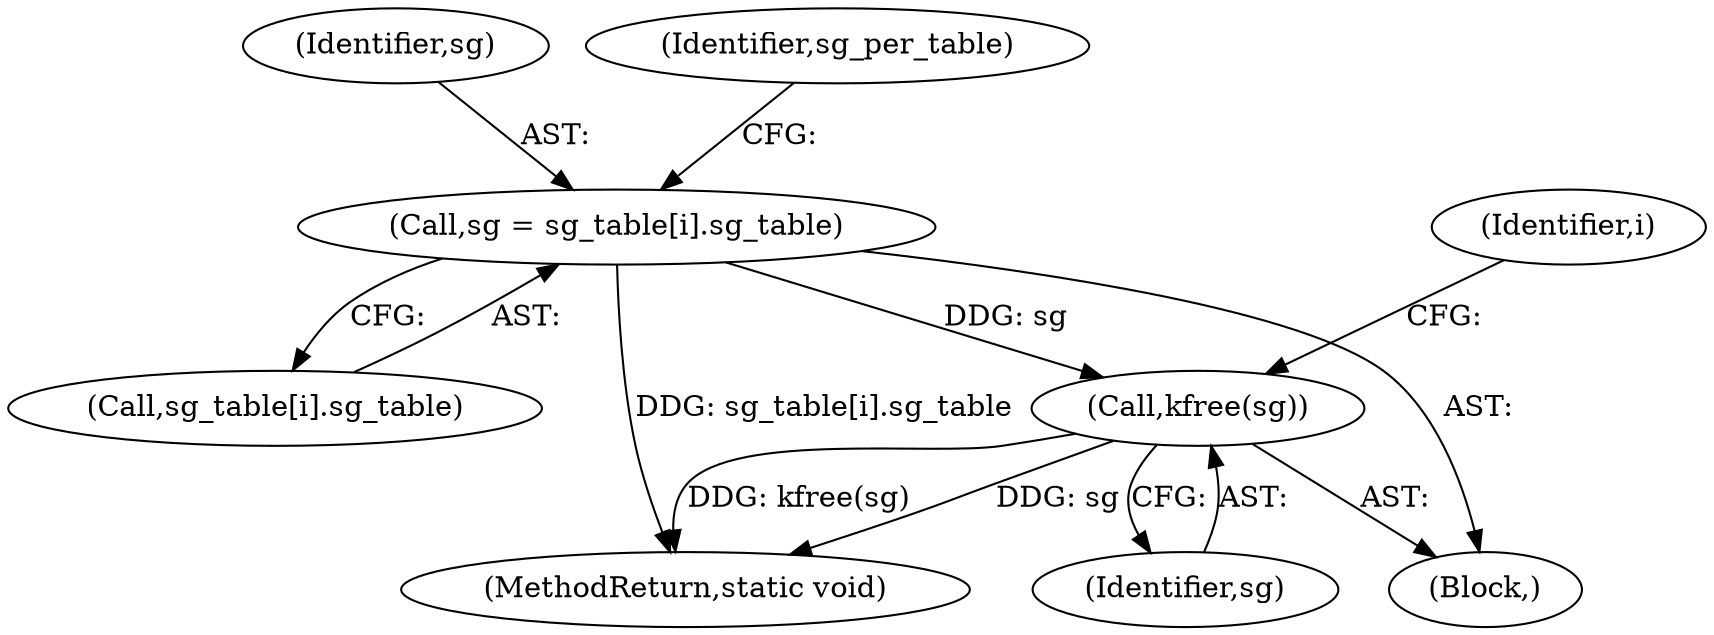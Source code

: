 digraph "0_linux_4442dc8a92b8f9ad8ee9e7f8438f4c04c03a22dc_0@API" {
"1000179" [label="(Call,kfree(sg))"];
"1000141" [label="(Call,sg = sg_table[i].sg_table)"];
"1000140" [label="(Block,)"];
"1000139" [label="(Identifier,i)"];
"1000141" [label="(Call,sg = sg_table[i].sg_table)"];
"1000212" [label="(MethodReturn,static void)"];
"1000142" [label="(Identifier,sg)"];
"1000149" [label="(Identifier,sg_per_table)"];
"1000179" [label="(Call,kfree(sg))"];
"1000143" [label="(Call,sg_table[i].sg_table)"];
"1000180" [label="(Identifier,sg)"];
"1000179" -> "1000140"  [label="AST: "];
"1000179" -> "1000180"  [label="CFG: "];
"1000180" -> "1000179"  [label="AST: "];
"1000139" -> "1000179"  [label="CFG: "];
"1000179" -> "1000212"  [label="DDG: kfree(sg)"];
"1000179" -> "1000212"  [label="DDG: sg"];
"1000141" -> "1000179"  [label="DDG: sg"];
"1000141" -> "1000140"  [label="AST: "];
"1000141" -> "1000143"  [label="CFG: "];
"1000142" -> "1000141"  [label="AST: "];
"1000143" -> "1000141"  [label="AST: "];
"1000149" -> "1000141"  [label="CFG: "];
"1000141" -> "1000212"  [label="DDG: sg_table[i].sg_table"];
}
